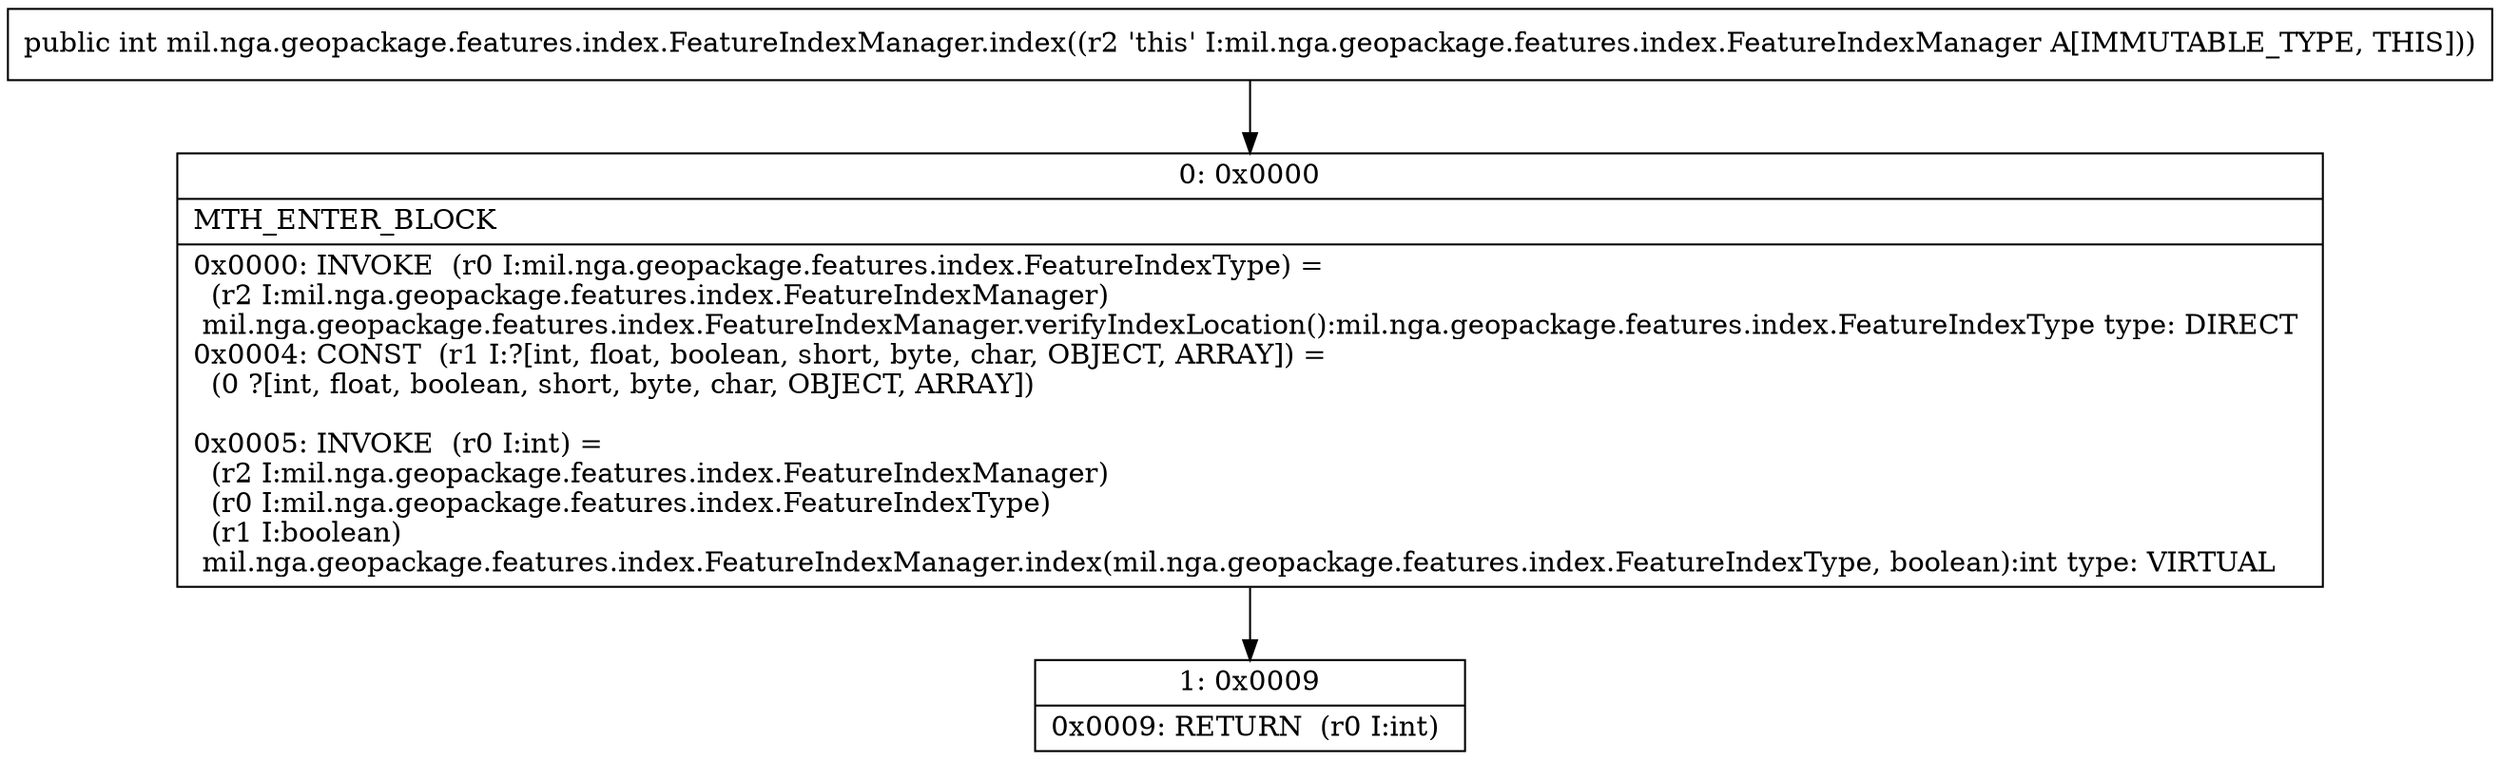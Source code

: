 digraph "CFG formil.nga.geopackage.features.index.FeatureIndexManager.index()I" {
Node_0 [shape=record,label="{0\:\ 0x0000|MTH_ENTER_BLOCK\l|0x0000: INVOKE  (r0 I:mil.nga.geopackage.features.index.FeatureIndexType) = \l  (r2 I:mil.nga.geopackage.features.index.FeatureIndexManager)\l mil.nga.geopackage.features.index.FeatureIndexManager.verifyIndexLocation():mil.nga.geopackage.features.index.FeatureIndexType type: DIRECT \l0x0004: CONST  (r1 I:?[int, float, boolean, short, byte, char, OBJECT, ARRAY]) = \l  (0 ?[int, float, boolean, short, byte, char, OBJECT, ARRAY])\l \l0x0005: INVOKE  (r0 I:int) = \l  (r2 I:mil.nga.geopackage.features.index.FeatureIndexManager)\l  (r0 I:mil.nga.geopackage.features.index.FeatureIndexType)\l  (r1 I:boolean)\l mil.nga.geopackage.features.index.FeatureIndexManager.index(mil.nga.geopackage.features.index.FeatureIndexType, boolean):int type: VIRTUAL \l}"];
Node_1 [shape=record,label="{1\:\ 0x0009|0x0009: RETURN  (r0 I:int) \l}"];
MethodNode[shape=record,label="{public int mil.nga.geopackage.features.index.FeatureIndexManager.index((r2 'this' I:mil.nga.geopackage.features.index.FeatureIndexManager A[IMMUTABLE_TYPE, THIS])) }"];
MethodNode -> Node_0;
Node_0 -> Node_1;
}

